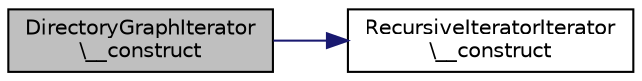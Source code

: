digraph "DirectoryGraphIterator\__construct"
{
  edge [fontname="Helvetica",fontsize="10",labelfontname="Helvetica",labelfontsize="10"];
  node [fontname="Helvetica",fontsize="10",shape=record];
  rankdir="LR";
  Node1 [label="DirectoryGraphIterator\l\\__construct",height=0.2,width=0.4,color="black", fillcolor="grey75", style="filled" fontcolor="black"];
  Node1 -> Node2 [color="midnightblue",fontsize="10",style="solid",fontname="Helvetica"];
  Node2 [label="RecursiveIteratorIterator\l\\__construct",height=0.2,width=0.4,color="black", fillcolor="white", style="filled",URL="$classRecursiveIteratorIterator.html#ae831f5147ec06773875b31544c95d66c",tooltip="Construct from RecursiveIterator. "];
}

